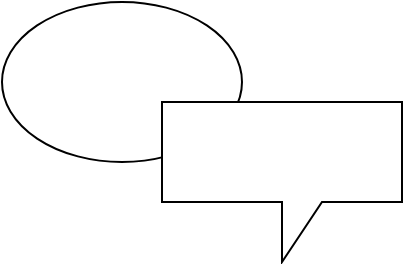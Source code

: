 <mxfile compressed="false" version="14.4.3" type="github">
  <diagram id="4z2N1b6vyOkj422KI1eR" name="Page-1">
    <mxGraphModel dx="1186" dy="612" grid="1" gridSize="10" guides="1" tooltips="1" connect="1" arrows="1" fold="1" page="1" pageScale="1" pageWidth="827" pageHeight="1169" math="0" shadow="0">
      <root>
        <mxCell id="0" />
        <mxCell id="1" parent="0" />
        <mxCell id="CT85N0z9d5aV_AW8zhn_-1" value="" style="ellipse;whiteSpace=wrap;html=1;" parent="1" vertex="1">
          <mxGeometry x="130" y="90" width="120" height="80" as="geometry" />
        </mxCell>
        <mxCell id="_772xL04JrfMcwc0xYAd-1" value="" style="shape=callout;whiteSpace=wrap;html=1;perimeter=calloutPerimeter;" vertex="1" parent="1">
          <mxGeometry x="210" y="140" width="120" height="80" as="geometry" />
        </mxCell>
      </root>
    </mxGraphModel>
  </diagram>
</mxfile>
